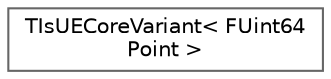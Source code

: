 digraph "Graphical Class Hierarchy"
{
 // INTERACTIVE_SVG=YES
 // LATEX_PDF_SIZE
  bgcolor="transparent";
  edge [fontname=Helvetica,fontsize=10,labelfontname=Helvetica,labelfontsize=10];
  node [fontname=Helvetica,fontsize=10,shape=box,height=0.2,width=0.4];
  rankdir="LR";
  Node0 [id="Node000000",label="TIsUECoreVariant\< FUint64\lPoint \>",height=0.2,width=0.4,color="grey40", fillcolor="white", style="filled",URL="$db/d95/structTIsUECoreVariant_3_01FUint64Point_01_4.html",tooltip=" "];
}
